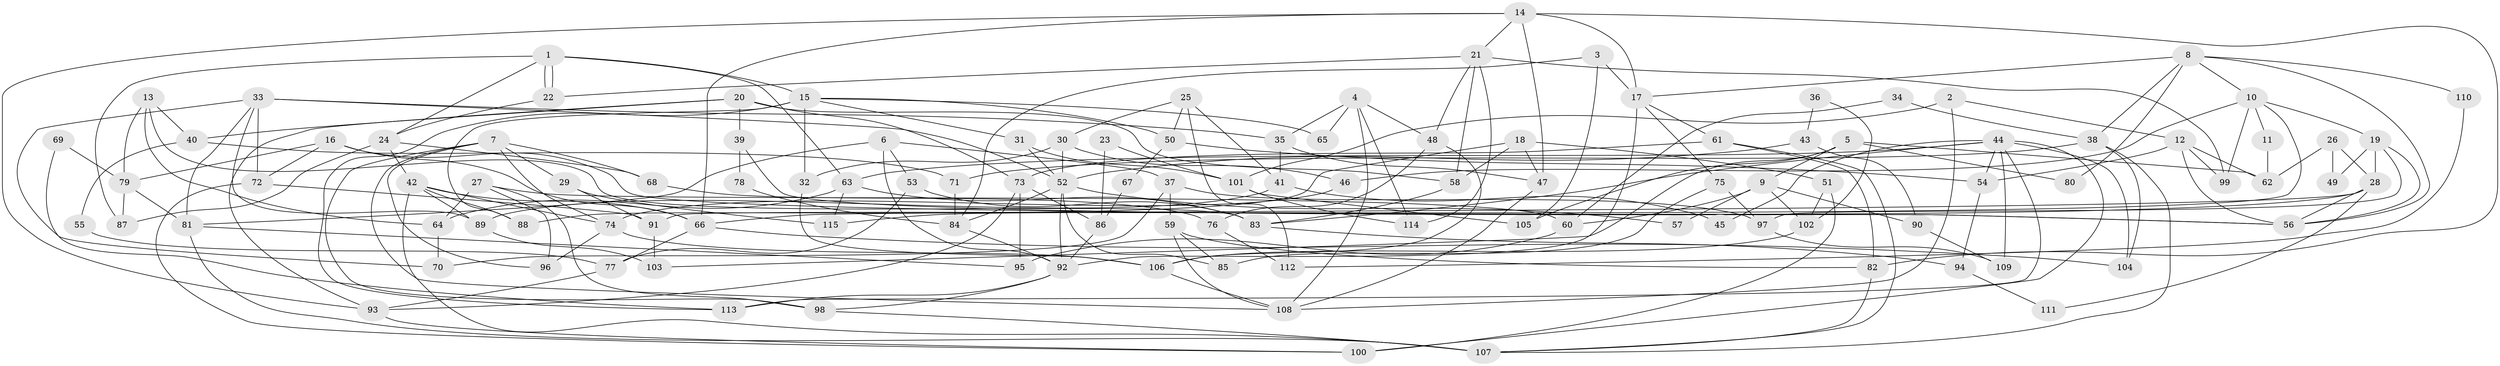 // Generated by graph-tools (version 1.1) at 2025/26/03/09/25 03:26:11]
// undirected, 115 vertices, 230 edges
graph export_dot {
graph [start="1"]
  node [color=gray90,style=filled];
  1;
  2;
  3;
  4;
  5;
  6;
  7;
  8;
  9;
  10;
  11;
  12;
  13;
  14;
  15;
  16;
  17;
  18;
  19;
  20;
  21;
  22;
  23;
  24;
  25;
  26;
  27;
  28;
  29;
  30;
  31;
  32;
  33;
  34;
  35;
  36;
  37;
  38;
  39;
  40;
  41;
  42;
  43;
  44;
  45;
  46;
  47;
  48;
  49;
  50;
  51;
  52;
  53;
  54;
  55;
  56;
  57;
  58;
  59;
  60;
  61;
  62;
  63;
  64;
  65;
  66;
  67;
  68;
  69;
  70;
  71;
  72;
  73;
  74;
  75;
  76;
  77;
  78;
  79;
  80;
  81;
  82;
  83;
  84;
  85;
  86;
  87;
  88;
  89;
  90;
  91;
  92;
  93;
  94;
  95;
  96;
  97;
  98;
  99;
  100;
  101;
  102;
  103;
  104;
  105;
  106;
  107;
  108;
  109;
  110;
  111;
  112;
  113;
  114;
  115;
  1 -- 22;
  1 -- 22;
  1 -- 63;
  1 -- 15;
  1 -- 24;
  1 -- 87;
  2 -- 101;
  2 -- 108;
  2 -- 12;
  3 -- 17;
  3 -- 84;
  3 -- 105;
  4 -- 108;
  4 -- 48;
  4 -- 35;
  4 -- 65;
  4 -- 114;
  5 -- 103;
  5 -- 9;
  5 -- 62;
  5 -- 80;
  5 -- 105;
  6 -- 92;
  6 -- 81;
  6 -- 37;
  6 -- 53;
  7 -- 96;
  7 -- 98;
  7 -- 29;
  7 -- 68;
  7 -- 74;
  7 -- 108;
  8 -- 17;
  8 -- 10;
  8 -- 38;
  8 -- 56;
  8 -- 80;
  8 -- 110;
  9 -- 60;
  9 -- 102;
  9 -- 57;
  9 -- 90;
  10 -- 19;
  10 -- 46;
  10 -- 11;
  10 -- 91;
  10 -- 99;
  11 -- 62;
  12 -- 99;
  12 -- 54;
  12 -- 56;
  12 -- 62;
  13 -- 83;
  13 -- 79;
  13 -- 40;
  13 -- 64;
  14 -- 66;
  14 -- 21;
  14 -- 17;
  14 -- 47;
  14 -- 82;
  14 -- 93;
  15 -- 88;
  15 -- 31;
  15 -- 32;
  15 -- 50;
  15 -- 65;
  15 -- 113;
  16 -- 79;
  16 -- 56;
  16 -- 66;
  16 -- 72;
  17 -- 61;
  17 -- 75;
  17 -- 92;
  18 -- 58;
  18 -- 47;
  18 -- 51;
  18 -- 88;
  19 -- 28;
  19 -- 56;
  19 -- 49;
  19 -- 97;
  20 -- 73;
  20 -- 40;
  20 -- 39;
  20 -- 58;
  20 -- 93;
  21 -- 114;
  21 -- 58;
  21 -- 22;
  21 -- 48;
  21 -- 99;
  22 -- 24;
  23 -- 101;
  23 -- 86;
  24 -- 42;
  24 -- 68;
  24 -- 87;
  25 -- 30;
  25 -- 50;
  25 -- 41;
  25 -- 112;
  26 -- 62;
  26 -- 28;
  26 -- 49;
  27 -- 64;
  27 -- 98;
  27 -- 60;
  27 -- 96;
  28 -- 56;
  28 -- 66;
  28 -- 111;
  28 -- 115;
  29 -- 91;
  29 -- 115;
  30 -- 52;
  30 -- 32;
  30 -- 46;
  31 -- 52;
  31 -- 101;
  32 -- 106;
  33 -- 72;
  33 -- 35;
  33 -- 52;
  33 -- 70;
  33 -- 81;
  33 -- 89;
  34 -- 38;
  34 -- 60;
  35 -- 41;
  35 -- 47;
  36 -- 102;
  36 -- 43;
  37 -- 70;
  37 -- 59;
  37 -- 97;
  38 -- 107;
  38 -- 71;
  38 -- 104;
  39 -- 56;
  39 -- 78;
  40 -- 71;
  40 -- 55;
  41 -- 89;
  41 -- 45;
  42 -- 66;
  42 -- 74;
  42 -- 88;
  42 -- 89;
  42 -- 107;
  43 -- 52;
  43 -- 90;
  44 -- 63;
  44 -- 113;
  44 -- 45;
  44 -- 54;
  44 -- 83;
  44 -- 100;
  44 -- 104;
  44 -- 109;
  46 -- 74;
  47 -- 108;
  48 -- 106;
  48 -- 76;
  50 -- 54;
  50 -- 67;
  51 -- 100;
  51 -- 102;
  52 -- 85;
  52 -- 57;
  52 -- 84;
  52 -- 92;
  53 -- 77;
  53 -- 83;
  54 -- 94;
  55 -- 77;
  58 -- 83;
  59 -- 108;
  59 -- 82;
  59 -- 85;
  60 -- 95;
  61 -- 82;
  61 -- 107;
  61 -- 73;
  63 -- 115;
  63 -- 83;
  63 -- 64;
  64 -- 70;
  66 -- 104;
  66 -- 77;
  67 -- 86;
  68 -- 76;
  69 -- 79;
  69 -- 113;
  71 -- 84;
  72 -- 100;
  72 -- 91;
  73 -- 93;
  73 -- 86;
  73 -- 95;
  74 -- 96;
  74 -- 106;
  75 -- 97;
  75 -- 85;
  76 -- 112;
  77 -- 93;
  78 -- 84;
  79 -- 81;
  79 -- 87;
  81 -- 107;
  81 -- 95;
  82 -- 107;
  83 -- 94;
  84 -- 92;
  86 -- 92;
  89 -- 103;
  90 -- 109;
  91 -- 103;
  92 -- 98;
  92 -- 113;
  93 -- 100;
  94 -- 111;
  97 -- 109;
  98 -- 107;
  101 -- 105;
  101 -- 114;
  102 -- 106;
  106 -- 108;
  110 -- 112;
}
